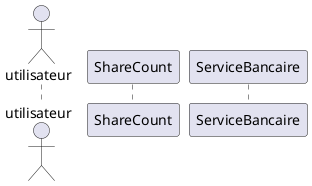 @startuml  Consulter sa liste d’invitations

actor utilisateur as u
participant ShareCount as sc
participant ServiceBancaire as sb


@enduml
